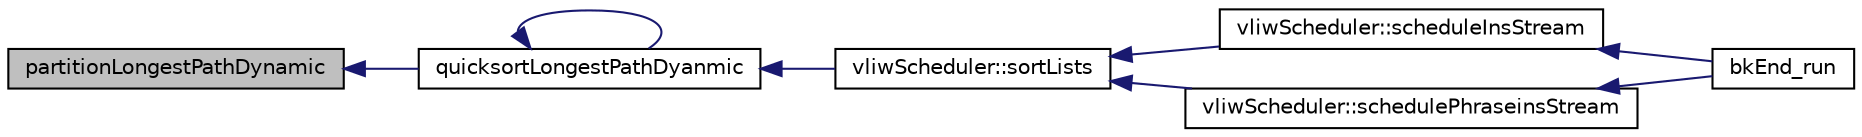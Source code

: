 digraph G
{
  edge [fontname="Helvetica",fontsize="10",labelfontname="Helvetica",labelfontsize="10"];
  node [fontname="Helvetica",fontsize="10",shape=record];
  rankdir=LR;
  Node1 [label="partitionLongestPathDynamic",height=0.2,width=0.4,color="black", fillcolor="grey75", style="filled" fontcolor="black"];
  Node1 -> Node2 [dir=back,color="midnightblue",fontsize="10",style="solid",fontname="Helvetica"];
  Node2 [label="quicksortLongestPathDyanmic",height=0.2,width=0.4,color="black", fillcolor="white", style="filled",URL="$backend_2quickSort_8h.html#a66562f93931014b21470273beafbc0e4"];
  Node2 -> Node2 [dir=back,color="midnightblue",fontsize="10",style="solid",fontname="Helvetica"];
  Node2 -> Node3 [dir=back,color="midnightblue",fontsize="10",style="solid",fontname="Helvetica"];
  Node3 [label="vliwScheduler::sortLists",height=0.2,width=0.4,color="black", fillcolor="white", style="filled",URL="$classvliwScheduler.html#aa7078d3900e7edcb82304e988339d33a"];
  Node3 -> Node4 [dir=back,color="midnightblue",fontsize="10",style="solid",fontname="Helvetica"];
  Node4 [label="vliwScheduler::scheduleInsStream",height=0.2,width=0.4,color="black", fillcolor="white", style="filled",URL="$classvliwScheduler.html#a0c1dd56c752aee739de1aa373fc16078"];
  Node4 -> Node5 [dir=back,color="midnightblue",fontsize="10",style="solid",fontname="Helvetica"];
  Node5 [label="bkEnd_run",height=0.2,width=0.4,color="black", fillcolor="white", style="filled",URL="$bkEnd_8h.html#a0de885ce07273f37e162ecb0e63ec95d"];
  Node3 -> Node6 [dir=back,color="midnightblue",fontsize="10",style="solid",fontname="Helvetica"];
  Node6 [label="vliwScheduler::schedulePhraseinsStream",height=0.2,width=0.4,color="black", fillcolor="white", style="filled",URL="$classvliwScheduler.html#a5abce2c71dce559d07f8f5de8f04c146"];
  Node6 -> Node5 [dir=back,color="midnightblue",fontsize="10",style="solid",fontname="Helvetica"];
}
